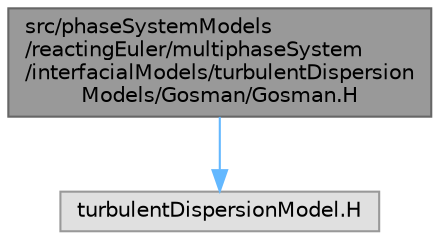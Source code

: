 digraph "src/phaseSystemModels/reactingEuler/multiphaseSystem/interfacialModels/turbulentDispersionModels/Gosman/Gosman.H"
{
 // LATEX_PDF_SIZE
  bgcolor="transparent";
  edge [fontname=Helvetica,fontsize=10,labelfontname=Helvetica,labelfontsize=10];
  node [fontname=Helvetica,fontsize=10,shape=box,height=0.2,width=0.4];
  Node1 [id="Node000001",label="src/phaseSystemModels\l/reactingEuler/multiphaseSystem\l/interfacialModels/turbulentDispersion\lModels/Gosman/Gosman.H",height=0.2,width=0.4,color="gray40", fillcolor="grey60", style="filled", fontcolor="black",tooltip=" "];
  Node1 -> Node2 [id="edge1_Node000001_Node000002",color="steelblue1",style="solid",tooltip=" "];
  Node2 [id="Node000002",label="turbulentDispersionModel.H",height=0.2,width=0.4,color="grey60", fillcolor="#E0E0E0", style="filled",tooltip=" "];
}
